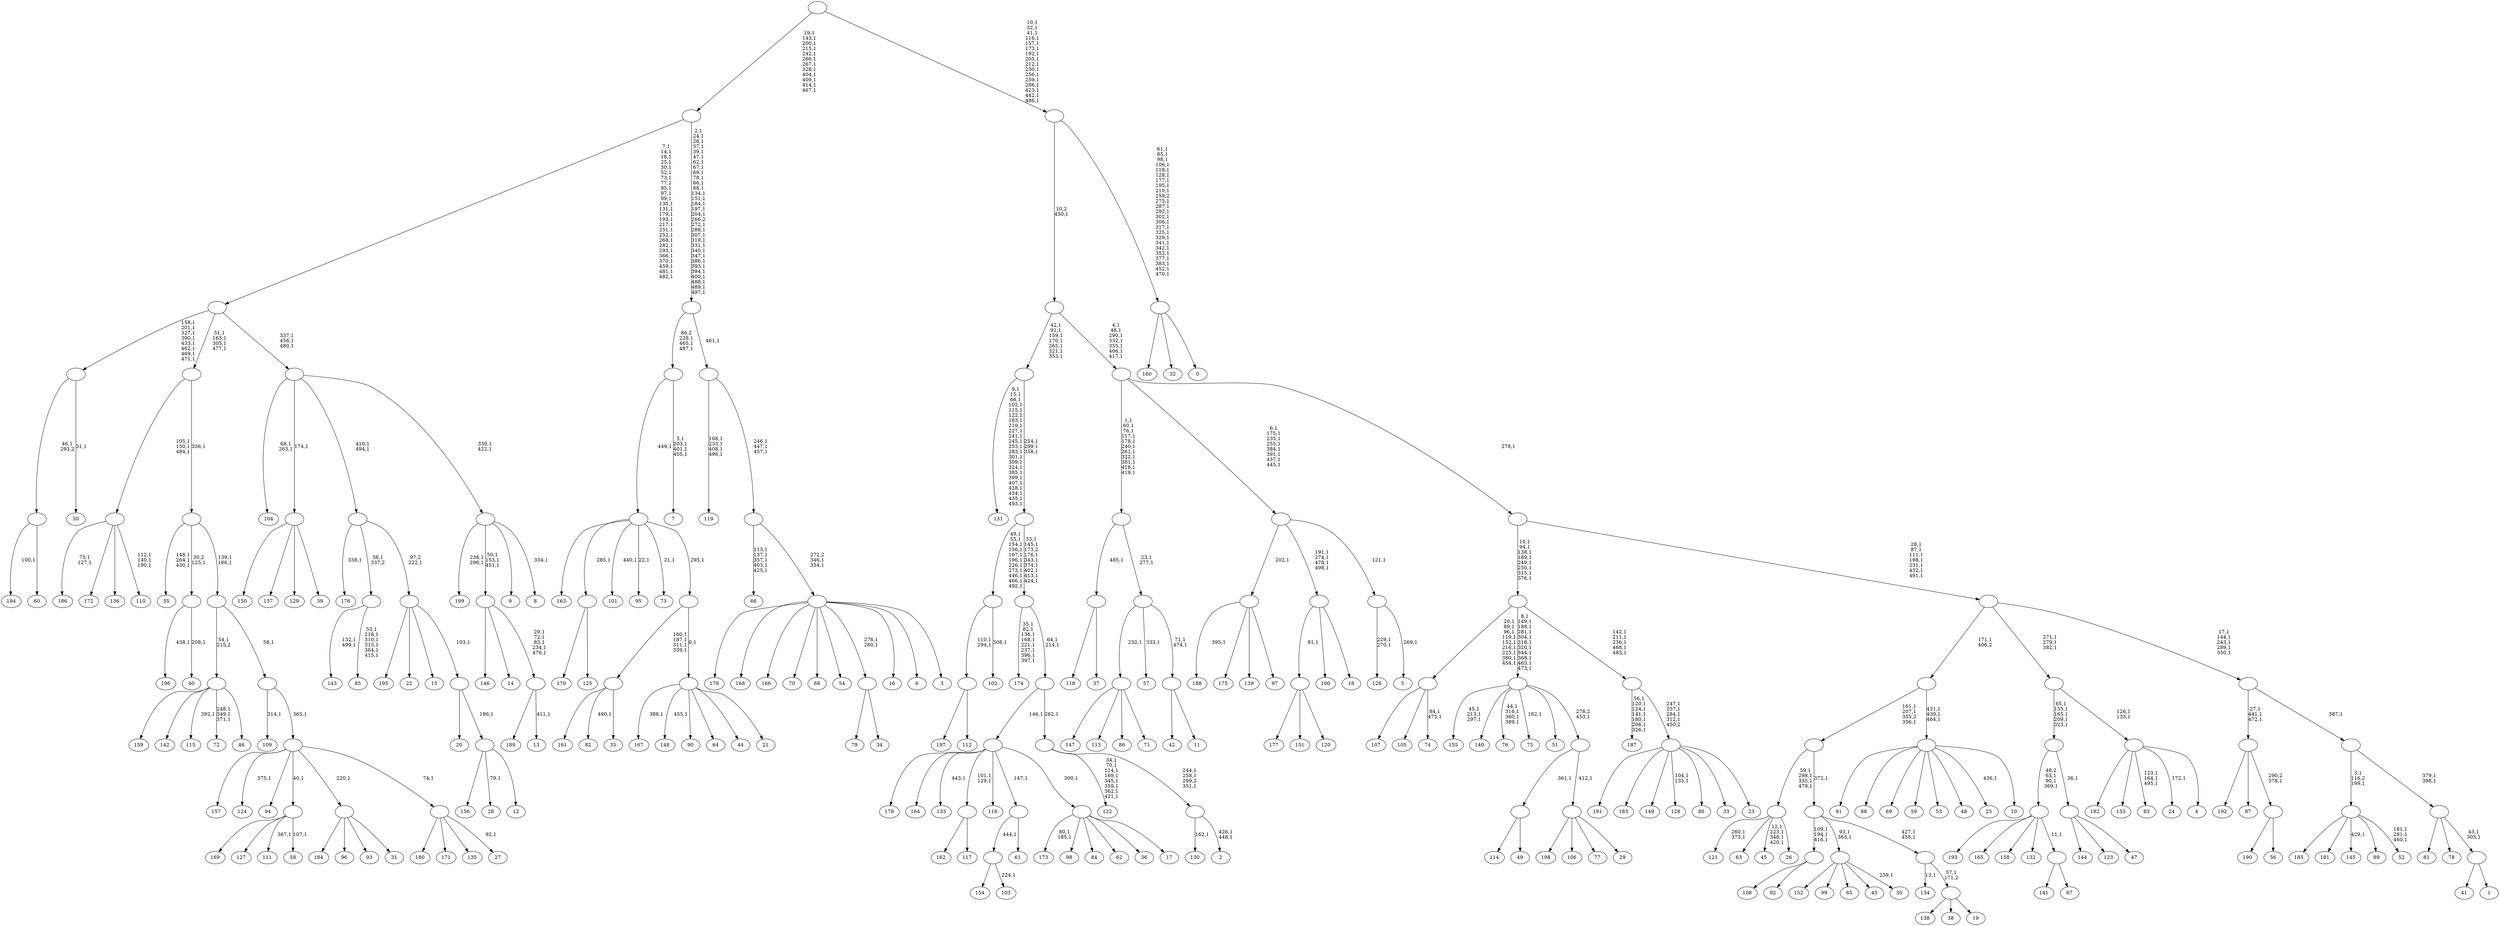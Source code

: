 digraph T {
	700 [label="199"]
	697 [label="198"]
	696 [label="197"]
	695 [label="196"]
	693 [label="195"]
	692 [label="194"]
	690 [label="193"]
	689 [label="192"]
	688 [label="191"]
	687 [label="190"]
	686 [label="189"]
	685 [label="188"]
	683 [label="187"]
	675 [label="186"]
	672 [label="185"]
	671 [label="184"]
	670 [label="183"]
	669 [label="182"]
	668 [label="181"]
	667 [label="180"]
	666 [label="179"]
	665 [label="178"]
	664 [label="177"]
	663 [label="176"]
	661 [label="175"]
	660 [label="174"]
	651 [label="173"]
	648 [label="172"]
	647 [label="171"]
	646 [label="170"]
	645 [label="169"]
	644 [label="168"]
	643 [label="167"]
	641 [label="166"]
	640 [label="165"]
	639 [label="164"]
	638 [label="163"]
	637 [label="162"]
	636 [label="161"]
	635 [label="160"]
	634 [label="159"]
	633 [label="158"]
	632 [label="157"]
	631 [label="156"]
	630 [label="155"]
	626 [label="154"]
	625 [label="153"]
	624 [label="152"]
	623 [label="151"]
	622 [label="150"]
	621 [label="149"]
	620 [label="148"]
	618 [label="147"]
	617 [label="146"]
	616 [label="145"]
	614 [label="144"]
	613 [label="143"]
	610 [label="142"]
	609 [label="141"]
	608 [label="140"]
	607 [label="139"]
	606 [label="138"]
	605 [label="137"]
	604 [label="136"]
	603 [label="135"]
	602 [label="134"]
	600 [label="133"]
	598 [label="132"]
	597 [label="131"]
	573 [label="130"]
	571 [label="129"]
	570 [label="128"]
	567 [label="127"]
	566 [label="126"]
	563 [label="125"]
	562 [label=""]
	561 [label="124"]
	559 [label="123"]
	558 [label="122"]
	549 [label="121"]
	546 [label="120"]
	545 [label=""]
	544 [label="119"]
	539 [label="118"]
	538 [label="117"]
	537 [label=""]
	535 [label="116"]
	534 [label="115"]
	532 [label="114"]
	531 [label="113"]
	530 [label="112"]
	529 [label=""]
	527 [label="111"]
	525 [label="110"]
	521 [label=""]
	518 [label="109"]
	516 [label="108"]
	515 [label="107"]
	514 [label="106"]
	513 [label="105"]
	512 [label="104"]
	509 [label="103"]
	507 [label=""]
	506 [label="102"]
	504 [label=""]
	493 [label="101"]
	491 [label="100"]
	490 [label="99"]
	489 [label="98"]
	488 [label="97"]
	487 [label=""]
	486 [label="96"]
	485 [label="95"]
	483 [label="94"]
	482 [label="93"]
	481 [label="92"]
	480 [label=""]
	477 [label="91"]
	476 [label="90"]
	475 [label="89"]
	474 [label="88"]
	473 [label="87"]
	472 [label="86"]
	471 [label="85"]
	464 [label=""]
	463 [label="84"]
	462 [label="83"]
	458 [label="82"]
	456 [label="81"]
	455 [label="80"]
	454 [label="79"]
	453 [label="78"]
	452 [label="77"]
	451 [label="76"]
	446 [label="75"]
	444 [label="74"]
	441 [label=""]
	432 [label="73"]
	430 [label="72"]
	426 [label="71"]
	425 [label=""]
	424 [label="70"]
	423 [label="69"]
	422 [label="68"]
	421 [label="67"]
	420 [label=""]
	419 [label=""]
	416 [label="66"]
	410 [label="65"]
	409 [label="64"]
	408 [label="63"]
	407 [label="62"]
	406 [label="61"]
	405 [label=""]
	404 [label="60"]
	403 [label=""]
	402 [label="59"]
	401 [label="58"]
	399 [label=""]
	398 [label="57"]
	396 [label="56"]
	395 [label=""]
	394 [label=""]
	391 [label="55"]
	387 [label="54"]
	386 [label="53"]
	385 [label="52"]
	381 [label=""]
	379 [label="51"]
	378 [label="50"]
	376 [label=""]
	368 [label="49"]
	367 [label=""]
	366 [label="48"]
	365 [label="47"]
	364 [label=""]
	363 [label=""]
	358 [label="46"]
	357 [label=""]
	356 [label="45"]
	351 [label="44"]
	350 [label="43"]
	349 [label="42"]
	348 [label="41"]
	347 [label="40"]
	345 [label=""]
	344 [label="39"]
	343 [label=""]
	342 [label="38"]
	341 [label="37"]
	340 [label=""]
	339 [label="36"]
	338 [label="35"]
	337 [label=""]
	333 [label="34"]
	332 [label=""]
	330 [label="33"]
	329 [label="32"]
	328 [label="31"]
	327 [label=""]
	326 [label="30"]
	324 [label=""]
	322 [label="29"]
	321 [label=""]
	320 [label=""]
	319 [label=""]
	308 [label="28"]
	306 [label="27"]
	304 [label=""]
	303 [label=""]
	302 [label=""]
	301 [label=""]
	299 [label=""]
	298 [label=""]
	294 [label="26"]
	293 [label=""]
	289 [label="25"]
	287 [label="24"]
	285 [label="23"]
	284 [label=""]
	280 [label=""]
	275 [label=""]
	267 [label="22"]
	266 [label="21"]
	265 [label=""]
	264 [label=""]
	263 [label=""]
	262 [label="20"]
	261 [label="19"]
	260 [label=""]
	259 [label=""]
	257 [label=""]
	256 [label=""]
	253 [label="18"]
	252 [label=""]
	248 [label="17"]
	247 [label=""]
	246 [label=""]
	245 [label="16"]
	244 [label="15"]
	243 [label="14"]
	242 [label="13"]
	240 [label=""]
	235 [label=""]
	232 [label="12"]
	231 [label=""]
	230 [label=""]
	229 [label=""]
	228 [label=""]
	226 [label="11"]
	225 [label=""]
	223 [label=""]
	221 [label=""]
	210 [label="10"]
	209 [label=""]
	206 [label=""]
	205 [label="9"]
	204 [label="8"]
	202 [label=""]
	200 [label=""]
	197 [label=""]
	171 [label="7"]
	166 [label=""]
	163 [label="6"]
	162 [label="5"]
	160 [label=""]
	159 [label=""]
	151 [label="4"]
	150 [label=""]
	148 [label=""]
	145 [label="3"]
	144 [label=""]
	142 [label=""]
	139 [label=""]
	138 [label=""]
	107 [label=""]
	95 [label="2"]
	92 [label=""]
	89 [label=""]
	88 [label=""]
	86 [label=""]
	78 [label=""]
	75 [label=""]
	68 [label="1"]
	67 [label=""]
	65 [label=""]
	63 [label=""]
	62 [label=""]
	57 [label=""]
	50 [label=""]
	49 [label=""]
	42 [label=""]
	41 [label="0"]
	40 [label=""]
	16 [label=""]
	0 [label=""]
	562 -> 646 [label=""]
	562 -> 563 [label=""]
	545 -> 664 [label=""]
	545 -> 623 [label=""]
	545 -> 546 [label=""]
	537 -> 637 [label=""]
	537 -> 538 [label=""]
	529 -> 696 [label=""]
	529 -> 530 [label=""]
	521 -> 525 [label="112,1\n140,1\n190,1"]
	521 -> 675 [label="75,1\n127,1"]
	521 -> 648 [label=""]
	521 -> 604 [label=""]
	507 -> 509 [label="224,1"]
	507 -> 626 [label=""]
	504 -> 506 [label="308,1"]
	504 -> 529 [label="110,1\n294,1"]
	487 -> 685 [label="395,1"]
	487 -> 661 [label=""]
	487 -> 607 [label=""]
	487 -> 488 [label=""]
	480 -> 516 [label=""]
	480 -> 481 [label=""]
	464 -> 471 [label="53,1\n218,1\n310,1\n313,1\n364,1\n415,1"]
	464 -> 613 [label="132,1\n499,1"]
	441 -> 444 [label="84,1\n475,1"]
	441 -> 515 [label=""]
	441 -> 513 [label=""]
	425 -> 618 [label=""]
	425 -> 531 [label=""]
	425 -> 472 [label=""]
	425 -> 426 [label=""]
	420 -> 609 [label=""]
	420 -> 421 [label=""]
	419 -> 690 [label=""]
	419 -> 640 [label=""]
	419 -> 633 [label=""]
	419 -> 598 [label=""]
	419 -> 420 [label="11,1"]
	405 -> 507 [label="444,1"]
	405 -> 406 [label=""]
	403 -> 692 [label="100,1"]
	403 -> 404 [label=""]
	399 -> 401 [label="107,1"]
	399 -> 527 [label="367,1"]
	399 -> 645 [label=""]
	399 -> 567 [label=""]
	395 -> 687 [label=""]
	395 -> 396 [label=""]
	394 -> 689 [label=""]
	394 -> 473 [label=""]
	394 -> 395 [label="290,2\n378,1"]
	381 -> 385 [label="181,1\n291,1\n460,1"]
	381 -> 616 [label="429,1"]
	381 -> 672 [label=""]
	381 -> 668 [label=""]
	381 -> 475 [label=""]
	376 -> 378 [label="31,1"]
	376 -> 403 [label="46,1\n293,2"]
	367 -> 532 [label=""]
	367 -> 368 [label=""]
	364 -> 614 [label=""]
	364 -> 559 [label=""]
	364 -> 365 [label=""]
	363 -> 419 [label="48,2\n63,1\n90,1\n369,1"]
	363 -> 364 [label="36,1"]
	357 -> 430 [label="248,1\n349,1\n371,1"]
	357 -> 534 [label="392,1"]
	357 -> 634 [label=""]
	357 -> 610 [label=""]
	357 -> 358 [label=""]
	345 -> 347 [label="208,1"]
	345 -> 695 [label="438,1"]
	343 -> 622 [label=""]
	343 -> 605 [label=""]
	343 -> 571 [label=""]
	343 -> 344 [label=""]
	340 -> 539 [label=""]
	340 -> 341 [label=""]
	337 -> 458 [label="490,1"]
	337 -> 636 [label=""]
	337 -> 338 [label=""]
	332 -> 454 [label=""]
	332 -> 333 [label=""]
	327 -> 671 [label=""]
	327 -> 486 [label=""]
	327 -> 482 [label=""]
	327 -> 328 [label=""]
	324 -> 326 [label="239,1"]
	324 -> 624 [label=""]
	324 -> 490 [label=""]
	324 -> 410 [label=""]
	324 -> 350 [label=""]
	321 -> 697 [label=""]
	321 -> 514 [label=""]
	321 -> 452 [label=""]
	321 -> 322 [label=""]
	320 -> 367 [label="361,1"]
	320 -> 321 [label="412,1"]
	319 -> 446 [label="182,1"]
	319 -> 451 [label="44,1\n316,1\n360,1\n389,1"]
	319 -> 630 [label="45,1\n213,1\n297,1"]
	319 -> 608 [label=""]
	319 -> 379 [label=""]
	319 -> 320 [label="278,2\n453,1"]
	304 -> 306 [label="92,1"]
	304 -> 667 [label=""]
	304 -> 647 [label=""]
	304 -> 603 [label=""]
	303 -> 561 [label="375,1"]
	303 -> 632 [label=""]
	303 -> 483 [label=""]
	303 -> 399 [label="40,1"]
	303 -> 327 [label="220,1"]
	303 -> 304 [label="74,1"]
	302 -> 518 [label="314,1"]
	302 -> 303 [label="365,1"]
	301 -> 357 [label="54,1\n215,2"]
	301 -> 302 [label="58,1"]
	299 -> 301 [label="139,1\n166,1"]
	299 -> 391 [label="148,1\n264,1\n430,1"]
	299 -> 345 [label="30,2\n125,1"]
	298 -> 521 [label="105,1\n150,1\n484,1"]
	298 -> 299 [label="336,1"]
	293 -> 356 [label="12,1\n223,1\n348,1\n420,1"]
	293 -> 549 [label="260,1\n373,1"]
	293 -> 408 [label=""]
	293 -> 294 [label=""]
	284 -> 570 [label="104,1\n135,1"]
	284 -> 688 [label=""]
	284 -> 670 [label=""]
	284 -> 621 [label=""]
	284 -> 455 [label=""]
	284 -> 330 [label=""]
	284 -> 285 [label=""]
	280 -> 284 [label="247,1\n257,1\n284,1\n312,1\n450,2"]
	280 -> 683 [label="56,1\n120,1\n124,1\n141,1\n180,1\n206,1\n326,1"]
	275 -> 280 [label="142,1\n211,1\n236,1\n468,1\n483,1"]
	275 -> 319 [label="8,1\n149,1\n188,1\n281,1\n304,1\n318,1\n320,1\n344,1\n368,1\n463,1\n473,1"]
	275 -> 441 [label="20,1\n89,1\n96,1\n119,1\n152,1\n216,1\n225,1\n380,1\n454,1"]
	265 -> 620 [label="455,1"]
	265 -> 643 [label="388,1"]
	265 -> 476 [label=""]
	265 -> 409 [label=""]
	265 -> 351 [label=""]
	265 -> 266 [label=""]
	264 -> 337 [label="160,1\n187,1\n311,1\n339,1"]
	264 -> 265 [label="0,1"]
	263 -> 432 [label="21,1"]
	263 -> 485 [label="22,1"]
	263 -> 493 [label="440,1"]
	263 -> 638 [label=""]
	263 -> 562 [label="285,1"]
	263 -> 264 [label="295,1"]
	260 -> 606 [label=""]
	260 -> 342 [label=""]
	260 -> 261 [label=""]
	259 -> 602 [label="13,1"]
	259 -> 260 [label="57,1\n171,2"]
	257 -> 259 [label="427,1\n458,1"]
	257 -> 324 [label="93,1\n363,1"]
	257 -> 480 [label="109,1\n194,1\n416,1"]
	256 -> 293 [label="59,1\n298,1\n335,1\n479,1"]
	256 -> 257 [label="372,1"]
	252 -> 545 [label="81,1"]
	252 -> 491 [label=""]
	252 -> 253 [label=""]
	247 -> 651 [label="80,1\n185,1"]
	247 -> 489 [label=""]
	247 -> 463 [label=""]
	247 -> 407 [label=""]
	247 -> 339 [label=""]
	247 -> 248 [label=""]
	246 -> 537 [label="101,1\n129,1"]
	246 -> 600 [label="443,1"]
	246 -> 665 [label=""]
	246 -> 639 [label=""]
	246 -> 535 [label=""]
	246 -> 405 [label="147,1"]
	246 -> 247 [label="300,1"]
	240 -> 242 [label="411,1"]
	240 -> 686 [label=""]
	235 -> 240 [label="29,1\n72,1\n83,1\n234,1\n476,1"]
	235 -> 617 [label=""]
	235 -> 243 [label=""]
	231 -> 308 [label="79,1"]
	231 -> 631 [label=""]
	231 -> 232 [label=""]
	230 -> 262 [label=""]
	230 -> 231 [label="186,1"]
	229 -> 693 [label=""]
	229 -> 267 [label=""]
	229 -> 244 [label=""]
	229 -> 230 [label="103,1"]
	228 -> 663 [label="338,1"]
	228 -> 464 [label="38,1\n337,2"]
	228 -> 229 [label="97,2\n222,1"]
	225 -> 349 [label=""]
	225 -> 226 [label=""]
	223 -> 225 [label="71,1\n474,1"]
	223 -> 398 [label="333,1"]
	223 -> 425 [label="232,1"]
	221 -> 223 [label="23,1\n277,1"]
	221 -> 340 [label="485,1"]
	209 -> 289 [label="436,1"]
	209 -> 477 [label=""]
	209 -> 474 [label=""]
	209 -> 423 [label=""]
	209 -> 402 [label=""]
	209 -> 386 [label=""]
	209 -> 366 [label=""]
	209 -> 210 [label=""]
	206 -> 209 [label="431,1\n439,1\n464,1"]
	206 -> 256 [label="161,1\n207,1\n355,2\n356,1"]
	202 -> 204 [label="334,1"]
	202 -> 235 [label="50,1\n153,1\n451,1"]
	202 -> 700 [label="238,1\n296,1"]
	202 -> 205 [label=""]
	200 -> 202 [label="330,1\n422,1"]
	200 -> 228 [label="410,1\n494,1"]
	200 -> 512 [label="68,1\n263,1"]
	200 -> 343 [label="174,1"]
	197 -> 200 [label="337,1\n456,1\n480,1"]
	197 -> 298 [label="51,1\n163,1\n305,1\n477,1"]
	197 -> 376 [label="158,1\n201,1\n327,1\n390,1\n433,1\n462,1\n469,1\n471,1"]
	166 -> 171 [label="5,1\n203,1\n401,1\n405,1"]
	166 -> 263 [label="449,1"]
	160 -> 162 [label="269,1"]
	160 -> 566 [label="229,1\n270,1"]
	159 -> 252 [label="191,1\n274,1\n478,1\n498,1"]
	159 -> 487 [label="202,1"]
	159 -> 160 [label="121,1"]
	150 -> 287 [label="172,1"]
	150 -> 462 [label="123,1\n164,1\n495,1"]
	150 -> 669 [label=""]
	150 -> 625 [label=""]
	150 -> 151 [label=""]
	148 -> 150 [label="126,1\n133,1"]
	148 -> 363 [label="65,1\n155,1\n165,1\n209,1\n323,1"]
	144 -> 332 [label="276,1\n280,1"]
	144 -> 666 [label=""]
	144 -> 644 [label=""]
	144 -> 641 [label=""]
	144 -> 424 [label=""]
	144 -> 422 [label=""]
	144 -> 387 [label=""]
	144 -> 245 [label=""]
	144 -> 163 [label=""]
	144 -> 145 [label=""]
	142 -> 144 [label="272,2\n346,1\n354,1"]
	142 -> 416 [label="113,1\n137,1\n357,1\n403,1\n425,1"]
	139 -> 142 [label="246,1\n447,1\n457,1"]
	139 -> 544 [label="108,1\n233,1\n408,1\n496,1"]
	138 -> 166 [label="86,2\n228,1\n465,1\n487,1"]
	138 -> 139 [label="461,1"]
	107 -> 138 [label="2,1\n24,1\n26,1\n37,1\n39,1\n47,1\n62,1\n67,1\n69,1\n78,1\n86,1\n88,1\n134,1\n151,1\n184,1\n197,1\n204,1\n266,2\n272,1\n288,1\n307,1\n319,1\n331,1\n340,1\n347,1\n386,1\n393,1\n394,1\n400,1\n488,1\n489,1\n497,1"]
	107 -> 197 [label="7,1\n14,1\n18,1\n25,1\n30,1\n52,1\n73,1\n77,1\n95,1\n97,1\n99,1\n130,1\n131,1\n179,1\n193,1\n217,1\n251,1\n252,1\n268,1\n282,1\n293,1\n366,1\n370,1\n459,1\n481,1\n482,1"]
	92 -> 95 [label="426,1\n448,1"]
	92 -> 573 [label="162,1"]
	89 -> 92 [label="244,1\n258,1\n299,2\n351,1"]
	89 -> 558 [label="34,1\n70,1\n114,1\n169,1\n345,1\n359,1\n362,1\n421,1"]
	88 -> 246 [label="146,1"]
	88 -> 89 [label="262,1"]
	86 -> 88 [label="64,1\n214,1"]
	86 -> 660 [label="35,1\n82,1\n136,1\n168,1\n221,1\n237,1\n396,1\n397,1"]
	78 -> 86 [label="33,1\n145,1\n173,2\n176,1\n343,1\n374,1\n402,1\n413,1\n424,1"]
	78 -> 504 [label="49,1\n55,1\n154,1\n156,1\n167,1\n196,1\n226,1\n273,1\n446,1\n466,1\n492,1"]
	75 -> 78 [label="254,1\n299,1\n358,1"]
	75 -> 597 [label="9,1\n15,1\n66,1\n102,1\n115,1\n122,1\n183,1\n219,1\n227,1\n241,1\n245,1\n253,1\n283,1\n301,1\n309,1\n324,1\n385,1\n399,1\n407,1\n428,1\n434,1\n435,1\n493,1"]
	67 -> 348 [label=""]
	67 -> 68 [label=""]
	65 -> 67 [label="43,1\n303,1"]
	65 -> 456 [label=""]
	65 -> 453 [label=""]
	63 -> 65 [label="379,1\n398,1"]
	63 -> 381 [label="3,1\n116,2\n199,1"]
	62 -> 394 [label="27,1\n441,1\n472,1"]
	62 -> 63 [label="387,1"]
	57 -> 62 [label="17,1\n144,1\n243,1\n289,1\n350,1"]
	57 -> 148 [label="271,1\n279,1\n382,1"]
	57 -> 206 [label="171,1\n406,2"]
	50 -> 57 [label="28,1\n87,1\n111,1\n198,1\n231,1\n432,1\n491,1"]
	50 -> 275 [label="16,1\n94,1\n138,1\n189,1\n249,1\n250,1\n315,1\n376,1"]
	49 -> 159 [label="6,1\n175,1\n235,1\n255,1\n384,1\n391,1\n437,1\n445,1"]
	49 -> 221 [label="1,1\n60,1\n76,1\n117,1\n178,1\n240,1\n261,1\n322,1\n381,1\n418,1\n419,1"]
	49 -> 50 [label="278,1"]
	42 -> 49 [label="4,1\n48,1\n290,1\n332,1\n355,1\n406,1\n417,1"]
	42 -> 75 [label="42,1\n91,1\n159,1\n170,1\n265,1\n321,1\n353,1"]
	40 -> 635 [label=""]
	40 -> 329 [label=""]
	40 -> 41 [label=""]
	16 -> 40 [label="61,1\n85,1\n98,1\n106,1\n118,1\n128,1\n177,1\n195,1\n210,1\n259,2\n275,1\n287,1\n292,1\n302,1\n306,1\n317,1\n325,1\n329,1\n341,1\n342,1\n352,1\n377,1\n383,1\n452,1\n470,1"]
	16 -> 42 [label="10,2\n450,1"]
	0 -> 16 [label="10,1\n32,1\n41,1\n116,1\n157,1\n173,1\n192,1\n205,1\n212,1\n230,1\n256,1\n259,1\n286,1\n423,1\n442,1\n486,1"]
	0 -> 107 [label="19,1\n143,1\n200,1\n215,1\n242,1\n266,1\n267,1\n328,1\n404,1\n409,1\n414,1\n467,1"]
}
